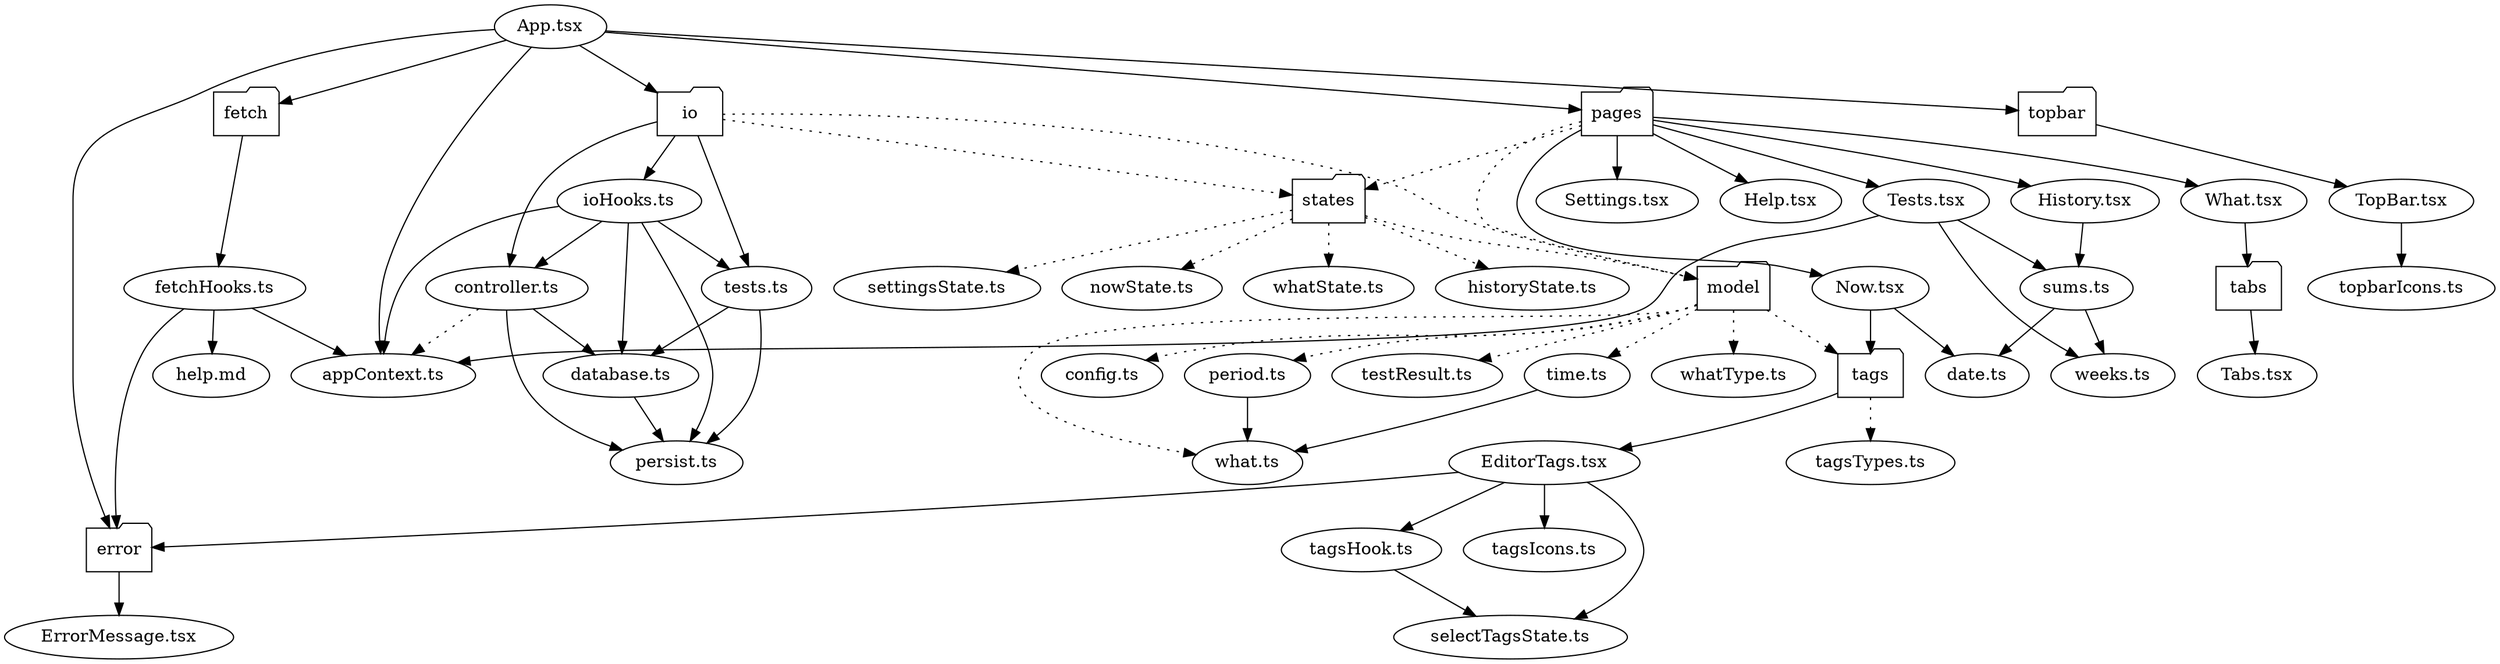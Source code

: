 digraph SRC {
  "App.tsx" -> {"error" "fetch" "io" "pages" "topbar" "appContext.ts"};
  "appContext.ts" -> {};

  "error" [shape=folder];
  "fetch" [shape=folder];
  "io" [shape=folder];
  "model" [shape=folder];
  "pages" [shape=folder];
  "states" [shape=folder];
  "tabs" [shape=folder];
  "tags" [shape=folder];
  "topbar" [shape=folder];
  
  "error" -> {"ErrorMessage.tsx"};
  "ErrorMessage.tsx" -> {};

  "fetch" -> {"fetchHooks.ts"};
  "fetchHooks.ts" -> {"error" "help.md" "appContext.ts"}
  "help.md" -> {}

  "io" -> {"controller.ts" "ioHooks.ts" "tests.ts"};
  "io" -> {"model" "states"} [style=dotted];
  "controller.ts" -> {"persist.ts" "database.ts"};
  "controller.ts" -> {"appContext.ts"} [style=dotted];
  "database.ts" -> {"persist.ts"};
  "ioHooks.ts" -> {"controller.ts" "database.ts" "persist.ts" "tests.ts" "appContext.ts"};
  "tests.ts" -> {"database.ts" "persist.ts"};
  "persist.ts" -> {}

  "model" -> {"config.ts" "period.ts" "testResult.ts" "time.ts" "tags" "whatType.ts" "what.ts"} [style=dotted];
  "config.ts" -> {};
  "period.ts" -> {"what.ts"};
  "testResult.ts" -> {};
  "time.ts" -> {"what.ts"};
  "what.ts" -> {};
  "whatType.ts" -> {};

  "pages" -> {"Now.tsx" "What.tsx" "History.tsx" "Settings.tsx" "Help.tsx" "Tests.tsx"};
  "pages" -> {"model" "states"} [style=dotted];
  "date.ts" -> {};
  "Now.tsx" -> {"date.ts" "tags"};
  "What.tsx" -> {"tabs"};
  "History.tsx" -> {"sums.ts"};
  "Settings.tsx" -> {};
  "Help.tsx" -> {};
  "Tests.tsx" -> {"weeks.ts" "sums.ts" "appContext.ts"};
  "sums.ts" -> {"weeks.ts" "date.ts"};

  "states" -> {"nowState.ts" "whatState.ts" "historyState.ts" "settingsState.ts" "model"} [style=dotted];
  "nowState.ts" -> {};
  "whatState.ts" -> {};
  "historyState.ts" -> {};
  "settingsState.ts" -> {};

  "tabs" -> {"Tabs.tsx"};
  "Tabs.tsx" -> {};

  "tags" -> {"EditorTags.tsx"};
  "tags" -> {"tagsTypes.ts"} [style=dotted];
  "EditorTags.tsx" -> {"error" "selectTagsState.ts" "tagsHook.ts" "tagsIcons.ts"};
  "tagsHook.ts" -> {"selectTagsState.ts"};
  "tagsIcons.ts" -> {};
  "tagsTypes.ts" -> {};

  "topbar" -> {"TopBar.tsx"};
  "TopBar.tsx" -> {"topbarIcons.ts"};
  "topbarIcons.ts" -> {};
}

